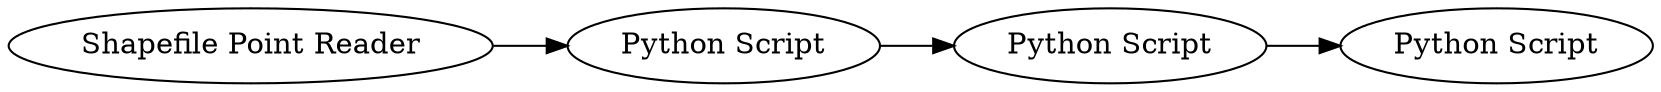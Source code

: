 digraph {
	2 -> 3
	3 -> 4
	1 -> 2
	1 [label="Shapefile Point Reader"]
	4 [label="Python Script"]
	3 [label="Python Script"]
	2 [label="Python Script"]
	rankdir=LR
}
